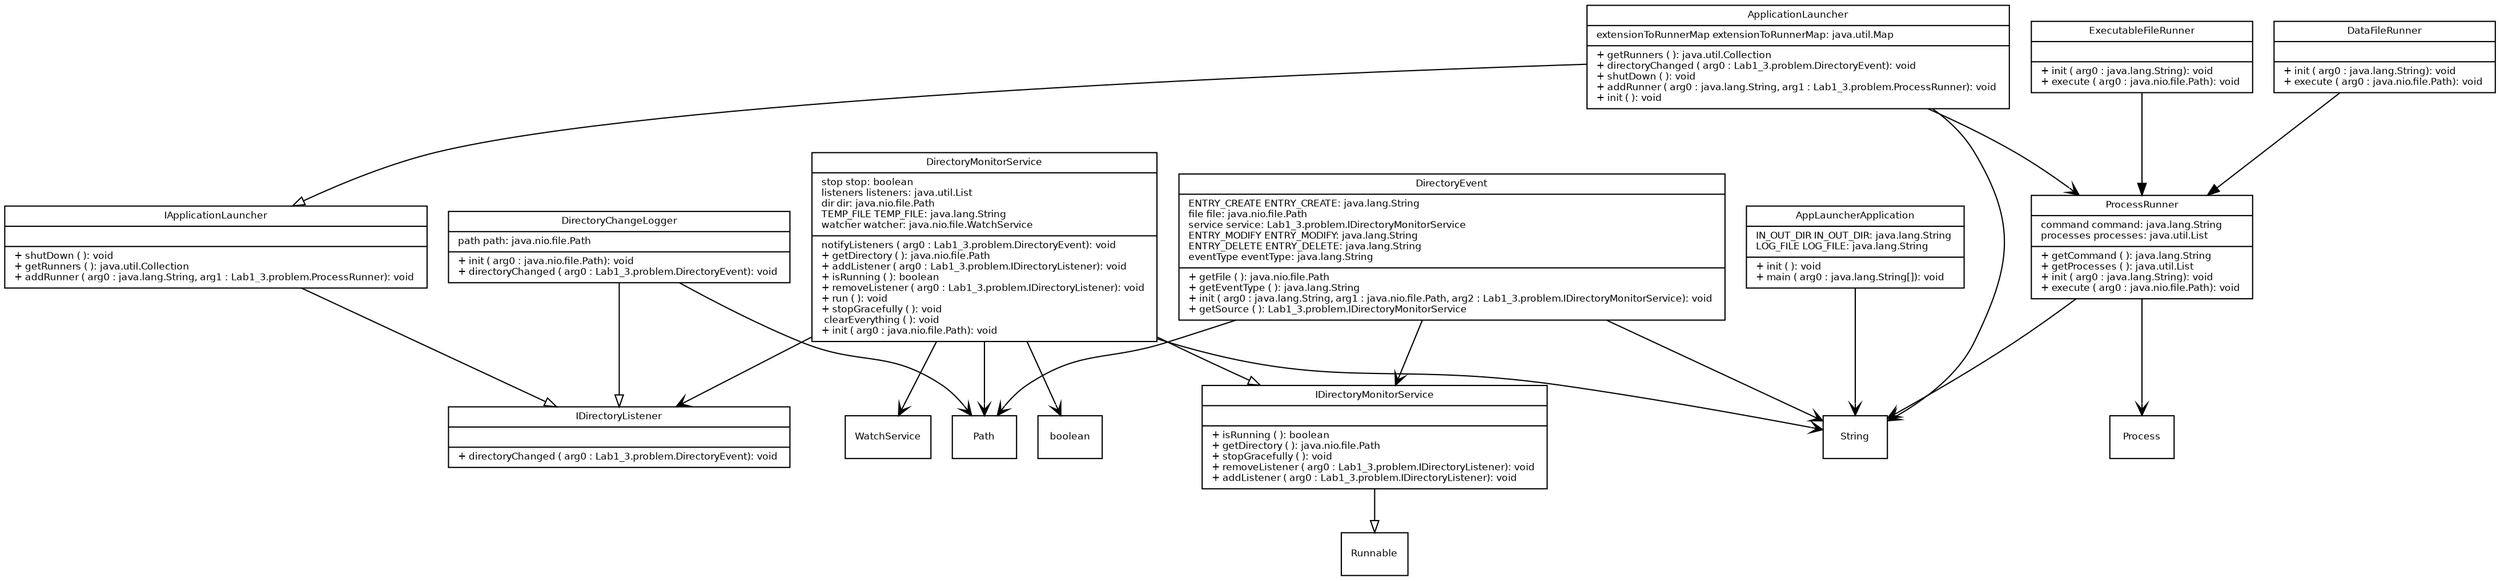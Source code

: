 strict digraph G {
    fontname = "Bitstream Vera Sans"
    fontsize = 8

    node [
    fontname = "Bitstream Vera Sans"
    fontsize = 8
    shape = "record"
    ]

    edge [
    fontname = "Bitstream Vera Sans"
    fontsize = 8
    ]
AppLauncherApplication [ 
 label = " { AppLauncherApplication|IN_OUT_DIR IN_OUT_DIR: java.lang.String \lLOG_FILE LOG_FILE: java.lang.String \l|+ init ( ): void \l+ main ( arg0 : java.lang.String[]): void \l 
 } " 
 ]
 edge [ 
  style="solid", arrowhead= "vee" 
 ] 
 AppLauncherApplication -> String 

 edge [ 
  style="solid", arrowhead= "vee" 
 ] 
 AppLauncherApplication -> String 
ApplicationLauncher [ 
 label = " { ApplicationLauncher|extensionToRunnerMap extensionToRunnerMap: java.util.Map \l|+ getRunners ( ): java.util.Collection \l+ directoryChanged ( arg0 : Lab1_3.problem.DirectoryEvent): void \l+ shutDown ( ): void \l+ addRunner ( arg0 : java.lang.String, arg1 : Lab1_3.problem.ProcessRunner): void \l+ init ( ): void \l 
 } " 
 ] edge [ 
 style="solid", arrowhead = "empty" 
 ] 
  ApplicationLauncher -> IApplicationLauncher 

 edge [ 
  style="solid", arrowhead= "vee" 
 ] 
 ApplicationLauncher -> String 

 edge [ 
  style="solid", arrowhead= "vee" 
 ] 
 ApplicationLauncher -> ProcessRunner 
DataFileRunner [ 
 label = " { DataFileRunner||+ init ( arg0 : java.lang.String): void \l+ execute ( arg0 : java.nio.file.Path): void \l 
 } " 
 ]
 edge [ 
  style="solid", arrowhead = "normal" 
 ] 
 DataFileRunner -> ProcessRunner 
DirectoryChangeLogger [ 
 label = " { DirectoryChangeLogger|path path: java.nio.file.Path \l|+ init ( arg0 : java.nio.file.Path): void \l+ directoryChanged ( arg0 : Lab1_3.problem.DirectoryEvent): void \l 
 } " 
 ]
 edge [ 
  style="solid", arrowhead= "vee" 
 ] 
 DirectoryChangeLogger -> Path 
 edge [ 
 style="solid", arrowhead = "empty" 
 ] 
  DirectoryChangeLogger -> IDirectoryListener 
DirectoryEvent [ 
 label = " { DirectoryEvent|ENTRY_CREATE ENTRY_CREATE: java.lang.String \lfile file: java.nio.file.Path \lservice service: Lab1_3.problem.IDirectoryMonitorService \lENTRY_MODIFY ENTRY_MODIFY: java.lang.String \lENTRY_DELETE ENTRY_DELETE: java.lang.String \leventType eventType: java.lang.String \l|+ getFile ( ): java.nio.file.Path \l+ getEventType ( ): java.lang.String \l+ init ( arg0 : java.lang.String, arg1 : java.nio.file.Path, arg2 : Lab1_3.problem.IDirectoryMonitorService): void \l+ getSource ( ): Lab1_3.problem.IDirectoryMonitorService \l 
 } " 
 ]
 edge [ 
  style="solid", arrowhead= "vee" 
 ] 
 DirectoryEvent -> String 

 edge [ 
  style="solid", arrowhead= "vee" 
 ] 
 DirectoryEvent -> Path 

 edge [ 
  style="solid", arrowhead= "vee" 
 ] 
 DirectoryEvent -> IDirectoryMonitorService 

 edge [ 
  style="solid", arrowhead= "vee" 
 ] 
 DirectoryEvent -> String 

 edge [ 
  style="solid", arrowhead= "vee" 
 ] 
 DirectoryEvent -> String 

 edge [ 
  style="solid", arrowhead= "vee" 
 ] 
 DirectoryEvent -> String 
DirectoryMonitorService [ 
 label = " { DirectoryMonitorService|stop stop: boolean \llisteners listeners: java.util.List \ldir dir: java.nio.file.Path \lTEMP_FILE TEMP_FILE: java.lang.String \lwatcher watcher: java.nio.file.WatchService \l| notifyListeners ( arg0 : Lab1_3.problem.DirectoryEvent): void \l+ getDirectory ( ): java.nio.file.Path \l+ addListener ( arg0 : Lab1_3.problem.IDirectoryListener): void \l+ isRunning ( ): boolean \l+ removeListener ( arg0 : Lab1_3.problem.IDirectoryListener): void \l+ run ( ): void \l+ stopGracefully ( ): void \l clearEverything ( ): void \l+ init ( arg0 : java.nio.file.Path): void \l 
 } " 
 ]
 edge [ 
  style="solid", arrowhead= "vee" 
 ] 
 DirectoryMonitorService -> boolean 

 edge [ 
  style="solid", arrowhead= "vee" 
 ] 
 DirectoryMonitorService -> IDirectoryListener 

 edge [ 
  style="solid", arrowhead= "vee" 
 ] 
 DirectoryMonitorService -> Path 
 edge [ 
 style="solid", arrowhead = "empty" 
 ] 
  DirectoryMonitorService -> IDirectoryMonitorService 

 edge [ 
  style="solid", arrowhead= "vee" 
 ] 
 DirectoryMonitorService -> String 

 edge [ 
  style="solid", arrowhead= "vee" 
 ] 
 DirectoryMonitorService -> WatchService 
ExecutableFileRunner [ 
 label = " { ExecutableFileRunner||+ init ( arg0 : java.lang.String): void \l+ execute ( arg0 : java.nio.file.Path): void \l 
 } " 
 ]
 edge [ 
  style="solid", arrowhead = "normal" 
 ] 
 ExecutableFileRunner -> ProcessRunner 
IApplicationLauncher [ 
 label = " { IApplicationLauncher||+ shutDown ( ): void \l+ getRunners ( ): java.util.Collection \l+ addRunner ( arg0 : java.lang.String, arg1 : Lab1_3.problem.ProcessRunner): void \l 
 } " 
 ] edge [ 
 style="solid", arrowhead = "empty" 
 ] 
  IApplicationLauncher -> IDirectoryListener 
IDirectoryListener [ 
 label = " { IDirectoryListener||+ directoryChanged ( arg0 : Lab1_3.problem.DirectoryEvent): void \l 
 } " 
 ]IDirectoryMonitorService [ 
 label = " { IDirectoryMonitorService||+ isRunning ( ): boolean \l+ getDirectory ( ): java.nio.file.Path \l+ stopGracefully ( ): void \l+ removeListener ( arg0 : Lab1_3.problem.IDirectoryListener): void \l+ addListener ( arg0 : Lab1_3.problem.IDirectoryListener): void \l 
 } " 
 ] edge [ 
 style="solid", arrowhead = "empty" 
 ] 
  IDirectoryMonitorService -> Runnable 
ProcessRunner [ 
 label = " { ProcessRunner|command command: java.lang.String \lprocesses processes: java.util.List \l|+ getCommand ( ): java.lang.String \l+ getProcesses ( ): java.util.List \l+ init ( arg0 : java.lang.String): void \l+ execute ( arg0 : java.nio.file.Path): void \l 
 } " 
 ]
 edge [ 
  style="solid", arrowhead= "vee" 
 ] 
 ProcessRunner -> String 

 edge [ 
  style="solid", arrowhead= "vee" 
 ] 
 ProcessRunner -> Process 
}